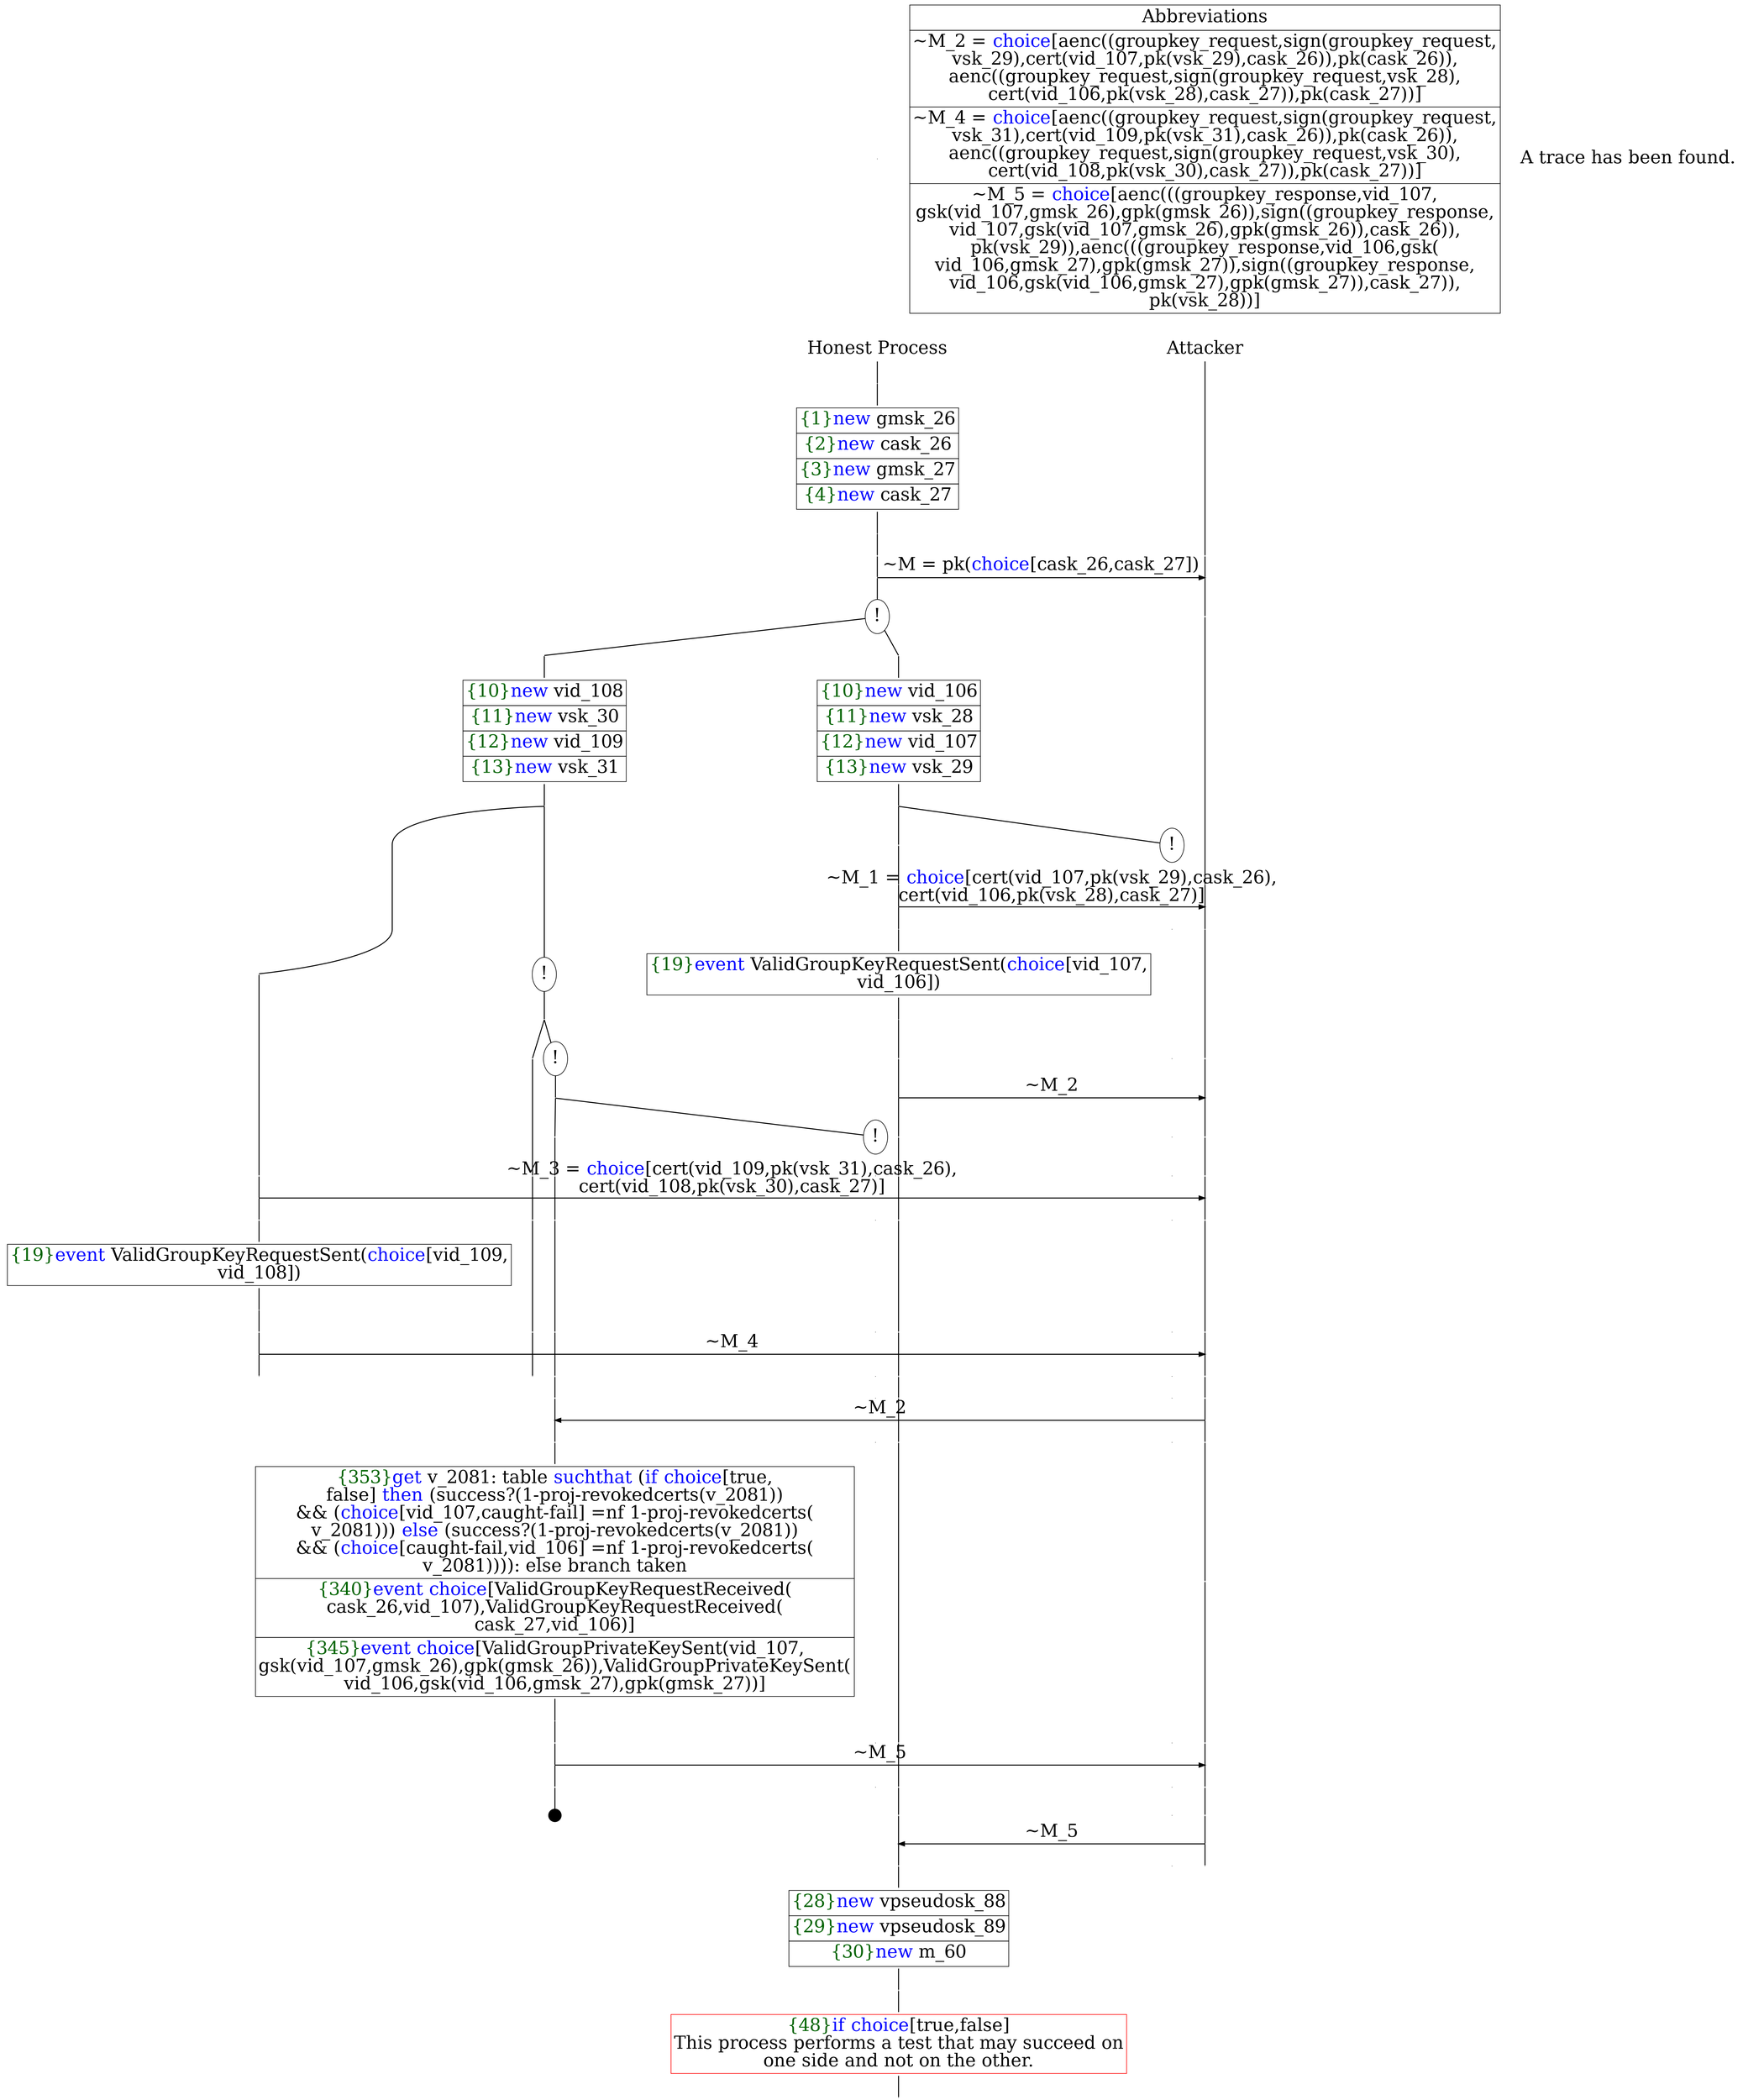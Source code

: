 digraph {
graph [ordering = out]
edge [arrowhead = none, penwidth = 1.6, fontsize = 30]
node [shape = point, width = 0, height = 0, fontsize = 30]
Trace<br/>
[label = <A trace has been found.<br/>
>, shape = plaintext]
P0__0 [label = "Honest Process", shape = plaintext]
P__0 [label = "Attacker", shape = plaintext]
Trace -> P0__0 [label = "", style = invisible, weight = 100]{rank = same; P0__0 P__0}
P0__0 -> P0__1 [label = <>, weight = 100]
P0__1 -> P0__2 [label = <>, weight = 100]
P0__2 [shape = plaintext, label = <<TABLE BORDER="0" CELLBORDER="1" CELLSPACING="0" CELLPADDING="4"> <TR><TD><FONT COLOR="darkgreen">{1}</FONT><FONT COLOR="blue">new </FONT>gmsk_26</TD></TR><TR><TD><FONT COLOR="darkgreen">{2}</FONT><FONT COLOR="blue">new </FONT>cask_26</TD></TR><TR><TD><FONT COLOR="darkgreen">{3}</FONT><FONT COLOR="blue">new </FONT>gmsk_27</TD></TR><TR><TD><FONT COLOR="darkgreen">{4}</FONT><FONT COLOR="blue">new </FONT>cask_27</TD></TR></TABLE>>]
P0__2 -> P0__3 [label = <>, weight = 100]
P0__3 -> P0__4 [label = <>, weight = 100]
P__0 -> P__1 [label = <>, weight = 100]
{rank = same; P__1 P0__4}
P0__4 -> P0__5 [label = <>, weight = 100]
P__1 -> P__2 [label = <>, weight = 100]
{rank = same; P__2 P0__5}
P0__5 -> P__2 [label = <~M = pk(<FONT COLOR="blue">choice</FONT>[cask_26,cask_27])>, arrowhead = normal]
P0__5 -> P0__6 [label = <>, weight = 100]
P__2 -> P__3 [label = <>, weight = 100]
{rank = same; P__3 P0__6}
P0__6 [label = "!", shape = ellipse]
{rank = same; P0_1__6 P0_0__6}
P0_1__6 [label = "", fixedsize = false, width = 0, height = 0, shape = none]
P0__6 -> P0_1__6 [label = <>]
P0_0__6 [label = "", fixedsize = false, width = 0, height = 0, shape = none]
P0__6 -> P0_0__6 [label = <>]
P0_0__6 -> P0_0__7 [label = <>, weight = 100]
P0_0__7 [shape = plaintext, label = <<TABLE BORDER="0" CELLBORDER="1" CELLSPACING="0" CELLPADDING="4"> <TR><TD><FONT COLOR="darkgreen">{10}</FONT><FONT COLOR="blue">new </FONT>vid_106</TD></TR><TR><TD><FONT COLOR="darkgreen">{11}</FONT><FONT COLOR="blue">new </FONT>vsk_28</TD></TR><TR><TD><FONT COLOR="darkgreen">{12}</FONT><FONT COLOR="blue">new </FONT>vid_107</TD></TR><TR><TD><FONT COLOR="darkgreen">{13}</FONT><FONT COLOR="blue">new </FONT>vsk_29</TD></TR></TABLE>>]
P0_0__7 -> P0_0__8 [label = <>, weight = 100]
/*RPar */
P0_0__8 -> P0_0_1__8 [label = <>]
P0_0__8 -> P0_0_0__8 [label = <>]
P0_0__8 [label = "", fixedsize = false, width = 0, height = 0, shape = none]
{rank = same; P0_0_0__8 P0_0_1__8}
P0_0_0__8 [label = "!", shape = ellipse]
P0_0_1__8 -> P0_0_1__9 [label = <>, weight = 100]
P0_0_0__9 [label = "", style = invisible]
P0_0_0__8 -> P0_0_0__9 [label = <>, weight = 100, style = invisible]
P__3 -> P__4 [label = <>, weight = 100]
{rank = same; P__4 P0_0_0__9 P0_0_1__9}
P0_0_1__9 -> P0_0_1__10 [label = <>, weight = 100]
P__4 -> P__5 [label = <>, weight = 100]
{rank = same; P__5 P0_0_1__10}
P0_0_1__10 -> P__5 [label = <~M_1 = <FONT COLOR="blue">choice</FONT>[cert(vid_107,pk(vsk_29),cask_26),<br/>
cert(vid_106,pk(vsk_28),cask_27)]>, arrowhead = normal]
P0_0_1__10 -> P0_0_1__11 [label = <>, weight = 100]
P0_0_0__10 [label = "", style = invisible]
P0_0_0__9 -> P0_0_0__10 [label = <>, weight = 100, style = invisible]
P__5 -> P__6 [label = <>, weight = 100]
{rank = same; P__6 P0_0_0__10 P0_0_1__11}
P0_0_1__11 -> P0_0_1__12 [label = <>, weight = 100]
P0_0_1__12 [shape = plaintext, label = <<TABLE BORDER="0" CELLBORDER="1" CELLSPACING="0" CELLPADDING="4"> <TR><TD><FONT COLOR="darkgreen">{19}</FONT><FONT COLOR="blue">event</FONT> ValidGroupKeyRequestSent(<FONT COLOR="blue">choice</FONT>[vid_107,<br/>
vid_106])</TD></TR></TABLE>>]
P0_0_1__12 -> P0_0_1__13 [label = <>, weight = 100]
P0_0_1__13 -> P0_0_1__14 [label = <>, weight = 100]
P0_0_0__11 [label = "", style = invisible]
P0_0_0__10 -> P0_0_0__11 [label = <>, weight = 100, style = invisible]
P__6 -> P__7 [label = <>, weight = 100]
{rank = same; P__7 P0_0_0__11 P0_0_1__14}
P0_0_1__14 -> P0_0_1__15 [label = <>, weight = 100]
P__7 -> P__8 [label = <>, weight = 100]
{rank = same; P__8 P0_0_1__15}
P0_0_1__15 -> P__8 [label = <~M_2>, arrowhead = normal]
P0_0_1__15 -> P0_0_1__16 [label = <>, weight = 100]
P0_0_0__12 [label = "", style = invisible]
P0_0_0__11 -> P0_0_0__12 [label = <>, weight = 100, style = invisible]
P__8 -> P__9 [label = <>, weight = 100]
{rank = same; P__9 P0_0_0__12 P0_0_1__16}
P0_1__6 -> P0_1__7 [label = <>, weight = 100]
P0_1__7 [shape = plaintext, label = <<TABLE BORDER="0" CELLBORDER="1" CELLSPACING="0" CELLPADDING="4"> <TR><TD><FONT COLOR="darkgreen">{10}</FONT><FONT COLOR="blue">new </FONT>vid_108</TD></TR><TR><TD><FONT COLOR="darkgreen">{11}</FONT><FONT COLOR="blue">new </FONT>vsk_30</TD></TR><TR><TD><FONT COLOR="darkgreen">{12}</FONT><FONT COLOR="blue">new </FONT>vid_109</TD></TR><TR><TD><FONT COLOR="darkgreen">{13}</FONT><FONT COLOR="blue">new </FONT>vsk_31</TD></TR></TABLE>>]
P0_1__7 -> P0_1__8 [label = <>, weight = 100]
/*RPar */
P0_1__8 -> P0_1_1__8 [label = <>]
P0_1__8 -> P0_1_0__8 [label = <>]
P0_1__8 [label = "", fixedsize = false, width = 0, height = 0, shape = none]
{rank = same; P0_1_0__8 P0_1_1__8}
P0_1_0__8 [label = "!", shape = ellipse]
P0_1_0_0__8 [label = "", fixedsize = false, width = 0, height = 0, shape = none]
P0_1_0__8 -> P0_1_0_0__8 [label = <>, weight = 100]
/*RPar */
P0_1_0_0__8 -> P0_1_0_0_1__8 [label = <>]
P0_1_0_0__8 -> P0_1_0_0_0__8 [label = <>]
P0_1_0_0__8 [label = "", fixedsize = false, width = 0, height = 0, shape = none]
{rank = same; P0_1_0_0_0__8 P0_1_0_0_1__8}
P0_1_0_0_0__8 [label = "!", shape = ellipse]
P0_1_0_0_0_0__8 [label = "", fixedsize = false, width = 0, height = 0, shape = none]
P0_1_0_0_0__8 -> P0_1_0_0_0_0__8 [label = <>, weight = 100]
/*RPar */
P0_1_0_0_0_0__8 -> P0_1_0_0_0_0_1__8 [label = <>]
P0_1_0_0_0_0__8 -> P0_1_0_0_0_0_0__8 [label = <>]
P0_1_0_0_0_0__8 [label = "", fixedsize = false, width = 0, height = 0, shape = none]
{rank = same; P0_1_0_0_0_0_0__8 P0_1_0_0_0_0_1__8}
P0_1_0_0_0_0_0__8 [label = "!", shape = ellipse]
P0_1_1__8 -> P0_1_1__9 [label = <>, weight = 100]
P0_1_0_0_1__8 -> P0_1_0_0_1__9 [label = <>, weight = 100]
P0_1_0_0_0_0_1__8 -> P0_1_0_0_0_0_1__9 [label = <>, weight = 100]
P0_1_0_0_0_0_0__9 [label = "", style = invisible]
P0_1_0_0_0_0_0__8 -> P0_1_0_0_0_0_0__9 [label = <>, weight = 100, style = invisible]
P0_0_1__16 -> P0_0_1__17 [label = <>, weight = 100]
P0_0_0__13 [label = "", style = invisible]
P0_0_0__12 -> P0_0_0__13 [label = <>, weight = 100, style = invisible]
P__9 -> P__10 [label = <>, weight = 100]
{rank = same; P__10 P0_0_0__13 P0_0_1__17 P0_1_0_0_0_0_0__9 P0_1_0_0_0_0_1__9 P0_1_0_0_1__9 P0_1_1__9}
P0_1_1__9 -> P0_1_1__10 [label = <>, weight = 100]
P__10 -> P__11 [label = <>, weight = 100]
{rank = same; P__11 P0_1_1__10}
P0_1_1__10 -> P__11 [label = <~M_3 = <FONT COLOR="blue">choice</FONT>[cert(vid_109,pk(vsk_31),cask_26),<br/>
cert(vid_108,pk(vsk_30),cask_27)]>, arrowhead = normal]
P0_1_1__10 -> P0_1_1__11 [label = <>, weight = 100]
P0_1_0_0_1__9 -> P0_1_0_0_1__10 [label = <>, weight = 100]
P0_1_0_0_0_0_1__9 -> P0_1_0_0_0_0_1__10 [label = <>, weight = 100]
P0_1_0_0_0_0_0__10 [label = "", style = invisible]
P0_1_0_0_0_0_0__9 -> P0_1_0_0_0_0_0__10 [label = <>, weight = 100, style = invisible]
P0_0_1__17 -> P0_0_1__18 [label = <>, weight = 100]
P0_0_0__14 [label = "", style = invisible]
P0_0_0__13 -> P0_0_0__14 [label = <>, weight = 100, style = invisible]
P__11 -> P__12 [label = <>, weight = 100]
{rank = same; P__12 P0_0_0__14 P0_0_1__18 P0_1_0_0_0_0_0__10 P0_1_0_0_0_0_1__10 P0_1_0_0_1__10 P0_1_1__11}
P0_1_1__11 -> P0_1_1__12 [label = <>, weight = 100]
P0_1_1__12 [shape = plaintext, label = <<TABLE BORDER="0" CELLBORDER="1" CELLSPACING="0" CELLPADDING="4"> <TR><TD><FONT COLOR="darkgreen">{19}</FONT><FONT COLOR="blue">event</FONT> ValidGroupKeyRequestSent(<FONT COLOR="blue">choice</FONT>[vid_109,<br/>
vid_108])</TD></TR></TABLE>>]
P0_1_1__12 -> P0_1_1__13 [label = <>, weight = 100]
P0_1_1__13 -> P0_1_1__14 [label = <>, weight = 100]
P0_1_0_0_1__10 -> P0_1_0_0_1__11 [label = <>, weight = 100]
P0_1_0_0_0_0_1__10 -> P0_1_0_0_0_0_1__11 [label = <>, weight = 100]
P0_1_0_0_0_0_0__11 [label = "", style = invisible]
P0_1_0_0_0_0_0__10 -> P0_1_0_0_0_0_0__11 [label = <>, weight = 100, style = invisible]
P0_0_1__18 -> P0_0_1__19 [label = <>, weight = 100]
P0_0_0__15 [label = "", style = invisible]
P0_0_0__14 -> P0_0_0__15 [label = <>, weight = 100, style = invisible]
P__12 -> P__13 [label = <>, weight = 100]
{rank = same; P__13 P0_0_0__15 P0_0_1__19 P0_1_0_0_0_0_0__11 P0_1_0_0_0_0_1__11 P0_1_0_0_1__11 P0_1_1__14}
P0_1_1__14 -> P0_1_1__15 [label = <>, weight = 100]
P__13 -> P__14 [label = <>, weight = 100]
{rank = same; P__14 P0_1_1__15}
P0_1_1__15 -> P__14 [label = <~M_4>, arrowhead = normal]
P0_1_1__15 -> P0_1_1__16 [label = <>, weight = 100]
P0_1_0_0_1__11 -> P0_1_0_0_1__12 [label = <>, weight = 100]
P0_1_0_0_0_0_1__11 -> P0_1_0_0_0_0_1__12 [label = <>, weight = 100]
P0_1_0_0_0_0_0__12 [label = "", style = invisible]
P0_1_0_0_0_0_0__11 -> P0_1_0_0_0_0_0__12 [label = <>, weight = 100, style = invisible]
P0_0_1__19 -> P0_0_1__20 [label = <>, weight = 100]
P0_0_0__16 [label = "", style = invisible]
P0_0_0__15 -> P0_0_0__16 [label = <>, weight = 100, style = invisible]
P__14 -> P__15 [label = <>, weight = 100]
{rank = same; P__15 P0_0_0__16 P0_0_1__20 P0_1_0_0_0_0_0__12 P0_1_0_0_0_0_1__12 P0_1_0_0_1__12 P0_1_1__16}
P0_1_0_0_0_0_1__12 -> P0_1_0_0_0_0_1__13 [label = <>, weight = 100]
P0_1_0_0_0_0_0__13 [label = "", style = invisible]
P0_1_0_0_0_0_0__12 -> P0_1_0_0_0_0_0__13 [label = <>, weight = 100, style = invisible]
P0_0_1__20 -> P0_0_1__21 [label = <>, weight = 100]
P0_0_0__17 [label = "", style = invisible]
P0_0_0__16 -> P0_0_0__17 [label = <>, weight = 100, style = invisible]
P__15 -> P__16 [label = <>, weight = 100]
{rank = same; P__16 P0_0_0__17 P0_0_1__21 P0_1_0_0_0_0_0__13 P0_1_0_0_0_0_1__13}
P0_1_0_0_0_0_1__13 -> P0_1_0_0_0_0_1__14 [label = <>, weight = 100]
P__16 -> P__17 [label = <>, weight = 100]
{rank = same; P__17 P0_1_0_0_0_0_1__14}
P0_1_0_0_0_0_1__14 -> P__17 [label = <~M_2>, dir = back, arrowhead = normal]
P0_1_0_0_0_0_1__14 -> P0_1_0_0_0_0_1__15 [label = <>, weight = 100]
P0_1_0_0_0_0_0__14 [label = "", style = invisible]
P0_1_0_0_0_0_0__13 -> P0_1_0_0_0_0_0__14 [label = <>, weight = 100, style = invisible]
P0_0_1__21 -> P0_0_1__22 [label = <>, weight = 100]
P0_0_0__18 [label = "", style = invisible]
P0_0_0__17 -> P0_0_0__18 [label = <>, weight = 100, style = invisible]
P__17 -> P__18 [label = <>, weight = 100]
{rank = same; P__18 P0_0_0__18 P0_0_1__22 P0_1_0_0_0_0_0__14 P0_1_0_0_0_0_1__15}
P0_1_0_0_0_0_1__15 -> P0_1_0_0_0_0_1__16 [label = <>, weight = 100]
P0_1_0_0_0_0_1__16 [shape = plaintext, label = <<TABLE BORDER="0" CELLBORDER="1" CELLSPACING="0" CELLPADDING="4"> <TR><TD><FONT COLOR="darkgreen">{353}</FONT><FONT COLOR="blue">get</FONT> v_2081: table <FONT COLOR="blue">suchthat</FONT> (<FONT COLOR="blue">if</FONT> <FONT COLOR="blue">choice</FONT>[true,<br/>
false] <FONT COLOR="blue">then</FONT> (success?(1-proj-revokedcerts(v_2081))<br/>
&amp;&amp; (<FONT COLOR="blue">choice</FONT>[vid_107,caught-fail] =nf 1-proj-revokedcerts(<br/>
v_2081))) <FONT COLOR="blue">else</FONT> (success?(1-proj-revokedcerts(v_2081))<br/>
&amp;&amp; (<FONT COLOR="blue">choice</FONT>[caught-fail,vid_106] =nf 1-proj-revokedcerts(<br/>
v_2081)))): else branch taken</TD></TR><TR><TD><FONT COLOR="darkgreen">{340}</FONT><FONT COLOR="blue">event</FONT> <FONT COLOR="blue">choice</FONT>[ValidGroupKeyRequestReceived(<br/>
cask_26,vid_107),ValidGroupKeyRequestReceived(<br/>
cask_27,vid_106)]</TD></TR><TR><TD><FONT COLOR="darkgreen">{345}</FONT><FONT COLOR="blue">event</FONT> <FONT COLOR="blue">choice</FONT>[ValidGroupPrivateKeySent(vid_107,<br/>
gsk(vid_107,gmsk_26),gpk(gmsk_26)),ValidGroupPrivateKeySent(<br/>
vid_106,gsk(vid_106,gmsk_27),gpk(gmsk_27))]</TD></TR></TABLE>>]
P0_1_0_0_0_0_1__16 -> P0_1_0_0_0_0_1__17 [label = <>, weight = 100]
P__18 -> P__19 [label = <>, weight = 100]
{rank = same; P__19 P0_1_0_0_0_0_1__16}
P0_1_0_0_0_0_1__17 -> P0_1_0_0_0_0_1__18 [label = <>, weight = 100]
P0_1_0_0_0_0_0__15 [label = "", style = invisible]
P0_1_0_0_0_0_0__14 -> P0_1_0_0_0_0_0__15 [label = <>, weight = 100, style = invisible]
P0_0_1__22 -> P0_0_1__23 [label = <>, weight = 100]
P0_0_0__19 [label = "", style = invisible]
P0_0_0__18 -> P0_0_0__19 [label = <>, weight = 100, style = invisible]
P__19 -> P__20 [label = <>, weight = 100]
{rank = same; P__20 P0_0_0__19 P0_0_1__23 P0_1_0_0_0_0_0__15 P0_1_0_0_0_0_1__18}
P0_1_0_0_0_0_1__18 -> P0_1_0_0_0_0_1__19 [label = <>, weight = 100]
P__20 -> P__21 [label = <>, weight = 100]
{rank = same; P__21 P0_1_0_0_0_0_1__19}
P0_1_0_0_0_0_1__19 -> P__21 [label = <~M_5>, arrowhead = normal]
P0_1_0_0_0_0_1__19 -> P0_1_0_0_0_0_1__20 [label = <>, weight = 100]
P0_1_0_0_0_0_0__16 [label = "", style = invisible]
P0_1_0_0_0_0_0__15 -> P0_1_0_0_0_0_0__16 [label = <>, weight = 100, style = invisible]
P0_0_1__23 -> P0_0_1__24 [label = <>, weight = 100]
P0_0_0__20 [label = "", style = invisible]
P0_0_0__19 -> P0_0_0__20 [label = <>, weight = 100, style = invisible]
P__21 -> P__22 [label = <>, weight = 100]
{rank = same; P__22 P0_0_0__20 P0_0_1__24 P0_1_0_0_0_0_0__16 P0_1_0_0_0_0_1__20}
P0_1_0_0_0_0_1__21 [label = "", width = 0.3, height = 0.3]
P0_1_0_0_0_0_1__20 -> P0_1_0_0_0_0_1__21 [label = <>, weight = 100]
P0_0_1__24 -> P0_0_1__25 [label = <>, weight = 100]
P0_0_0__21 [label = "", style = invisible]
P0_0_0__20 -> P0_0_0__21 [label = <>, weight = 100, style = invisible]
P__22 -> P__23 [label = <>, weight = 100]
{rank = same; P__23 P0_0_0__21 P0_0_1__25}
P0_0_1__25 -> P0_0_1__26 [label = <>, weight = 100]
P__23 -> P__24 [label = <>, weight = 100]
{rank = same; P__24 P0_0_1__26}
P0_0_1__26 -> P__24 [label = <~M_5>, dir = back, arrowhead = normal]
P0_0_1__26 -> P0_0_1__27 [label = <>, weight = 100]
P0_0_0__22 [label = "", style = invisible]
P0_0_0__21 -> P0_0_0__22 [label = <>, weight = 100, style = invisible]
P__24 -> P__25 [label = <>, weight = 100]
{rank = same; P__25 P0_0_0__22 P0_0_1__27}
P0_0_1__27 -> P0_0_1__28 [label = <>, weight = 100]
P0_0_1__28 [shape = plaintext, label = <<TABLE BORDER="0" CELLBORDER="1" CELLSPACING="0" CELLPADDING="4"> <TR><TD><FONT COLOR="darkgreen">{28}</FONT><FONT COLOR="blue">new </FONT>vpseudosk_88</TD></TR><TR><TD><FONT COLOR="darkgreen">{29}</FONT><FONT COLOR="blue">new </FONT>vpseudosk_89</TD></TR><TR><TD><FONT COLOR="darkgreen">{30}</FONT><FONT COLOR="blue">new </FONT>m_60</TD></TR></TABLE>>]
P0_0_1__28 -> P0_0_1__29 [label = <>, weight = 100]
P0_0_1__29 -> P0_0_1__30 [label = <>, weight = 100]
P0_0_1__30 [color = red, shape = plaintext, label = <<TABLE BORDER="0" CELLBORDER="1" CELLSPACING="0" CELLPADDING="4"> <TR><TD><FONT COLOR="darkgreen">{48}</FONT><FONT COLOR="blue">if</FONT> <FONT COLOR="blue">choice</FONT>[true,false]<br/>
This process performs a test that may succeed on<br/>
one side and not on the other.</TD></TR></TABLE>>]
P0_0_1__30 -> P0_0_1__31 [label = <>, weight = 100]
Abbrev [shape = plaintext, label = <<TABLE BORDER="0" CELLBORDER="1" CELLSPACING="0" CELLPADDING="4"><TR> <TD> Abbreviations </TD></TR><TR><TD>~M_2 = <FONT COLOR="blue">choice</FONT>[aenc((groupkey_request,sign(groupkey_request,<br/>
vsk_29),cert(vid_107,pk(vsk_29),cask_26)),pk(cask_26)),<br/>
aenc((groupkey_request,sign(groupkey_request,vsk_28),<br/>
cert(vid_106,pk(vsk_28),cask_27)),pk(cask_27))]</TD></TR><TR><TD>~M_4 = <FONT COLOR="blue">choice</FONT>[aenc((groupkey_request,sign(groupkey_request,<br/>
vsk_31),cert(vid_109,pk(vsk_31),cask_26)),pk(cask_26)),<br/>
aenc((groupkey_request,sign(groupkey_request,vsk_30),<br/>
cert(vid_108,pk(vsk_30),cask_27)),pk(cask_27))]</TD></TR><TR><TD>~M_5 = <FONT COLOR="blue">choice</FONT>[aenc(((groupkey_response,vid_107,<br/>
gsk(vid_107,gmsk_26),gpk(gmsk_26)),sign((groupkey_response,<br/>
vid_107,gsk(vid_107,gmsk_26),gpk(gmsk_26)),cask_26)),<br/>
pk(vsk_29)),aenc(((groupkey_response,vid_106,gsk(<br/>
vid_106,gmsk_27),gpk(gmsk_27)),sign((groupkey_response,<br/>
vid_106,gsk(vid_106,gmsk_27),gpk(gmsk_27)),cask_27)),<br/>
pk(vsk_28))]</TD></TR></TABLE>>]Abbrev -> P__0 [style = invisible, weight =100]}